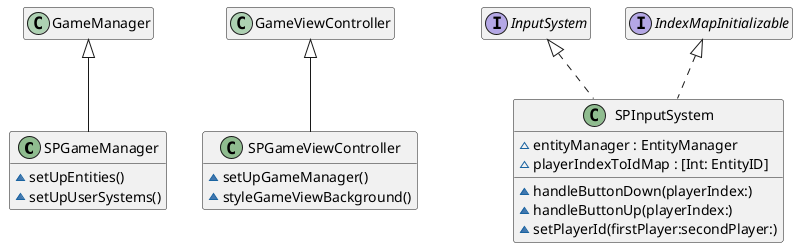 @startuml
' STYLE START
hide empty members

skinparam shadowing false
<style>
document {
  BackgroundColor transparent
  Margin 0
}
</style>
' STYLE END

class SPGameManager << (C, DarkSeaGreen) >> extends GameManager { 
  ~setUpEntities()
  ~setUpUserSystems() 
}
class SPGameViewController << (C, DarkSeaGreen) >> extends GameViewController { 
  ~setUpGameManager()
  ~styleGameViewBackground() 
}

class SPInputSystem << (C, DarkSeaGreen) >> implements InputSystem, IndexMapInitializable { 
  ~entityManager : EntityManager
  ~playerIndexToIdMap : [Int: EntityID]
  ~handleButtonDown(playerIndex:)
  ~handleButtonUp(playerIndex:)
  ~setPlayerId(firstPlayer:secondPlayer:)
}

@enduml